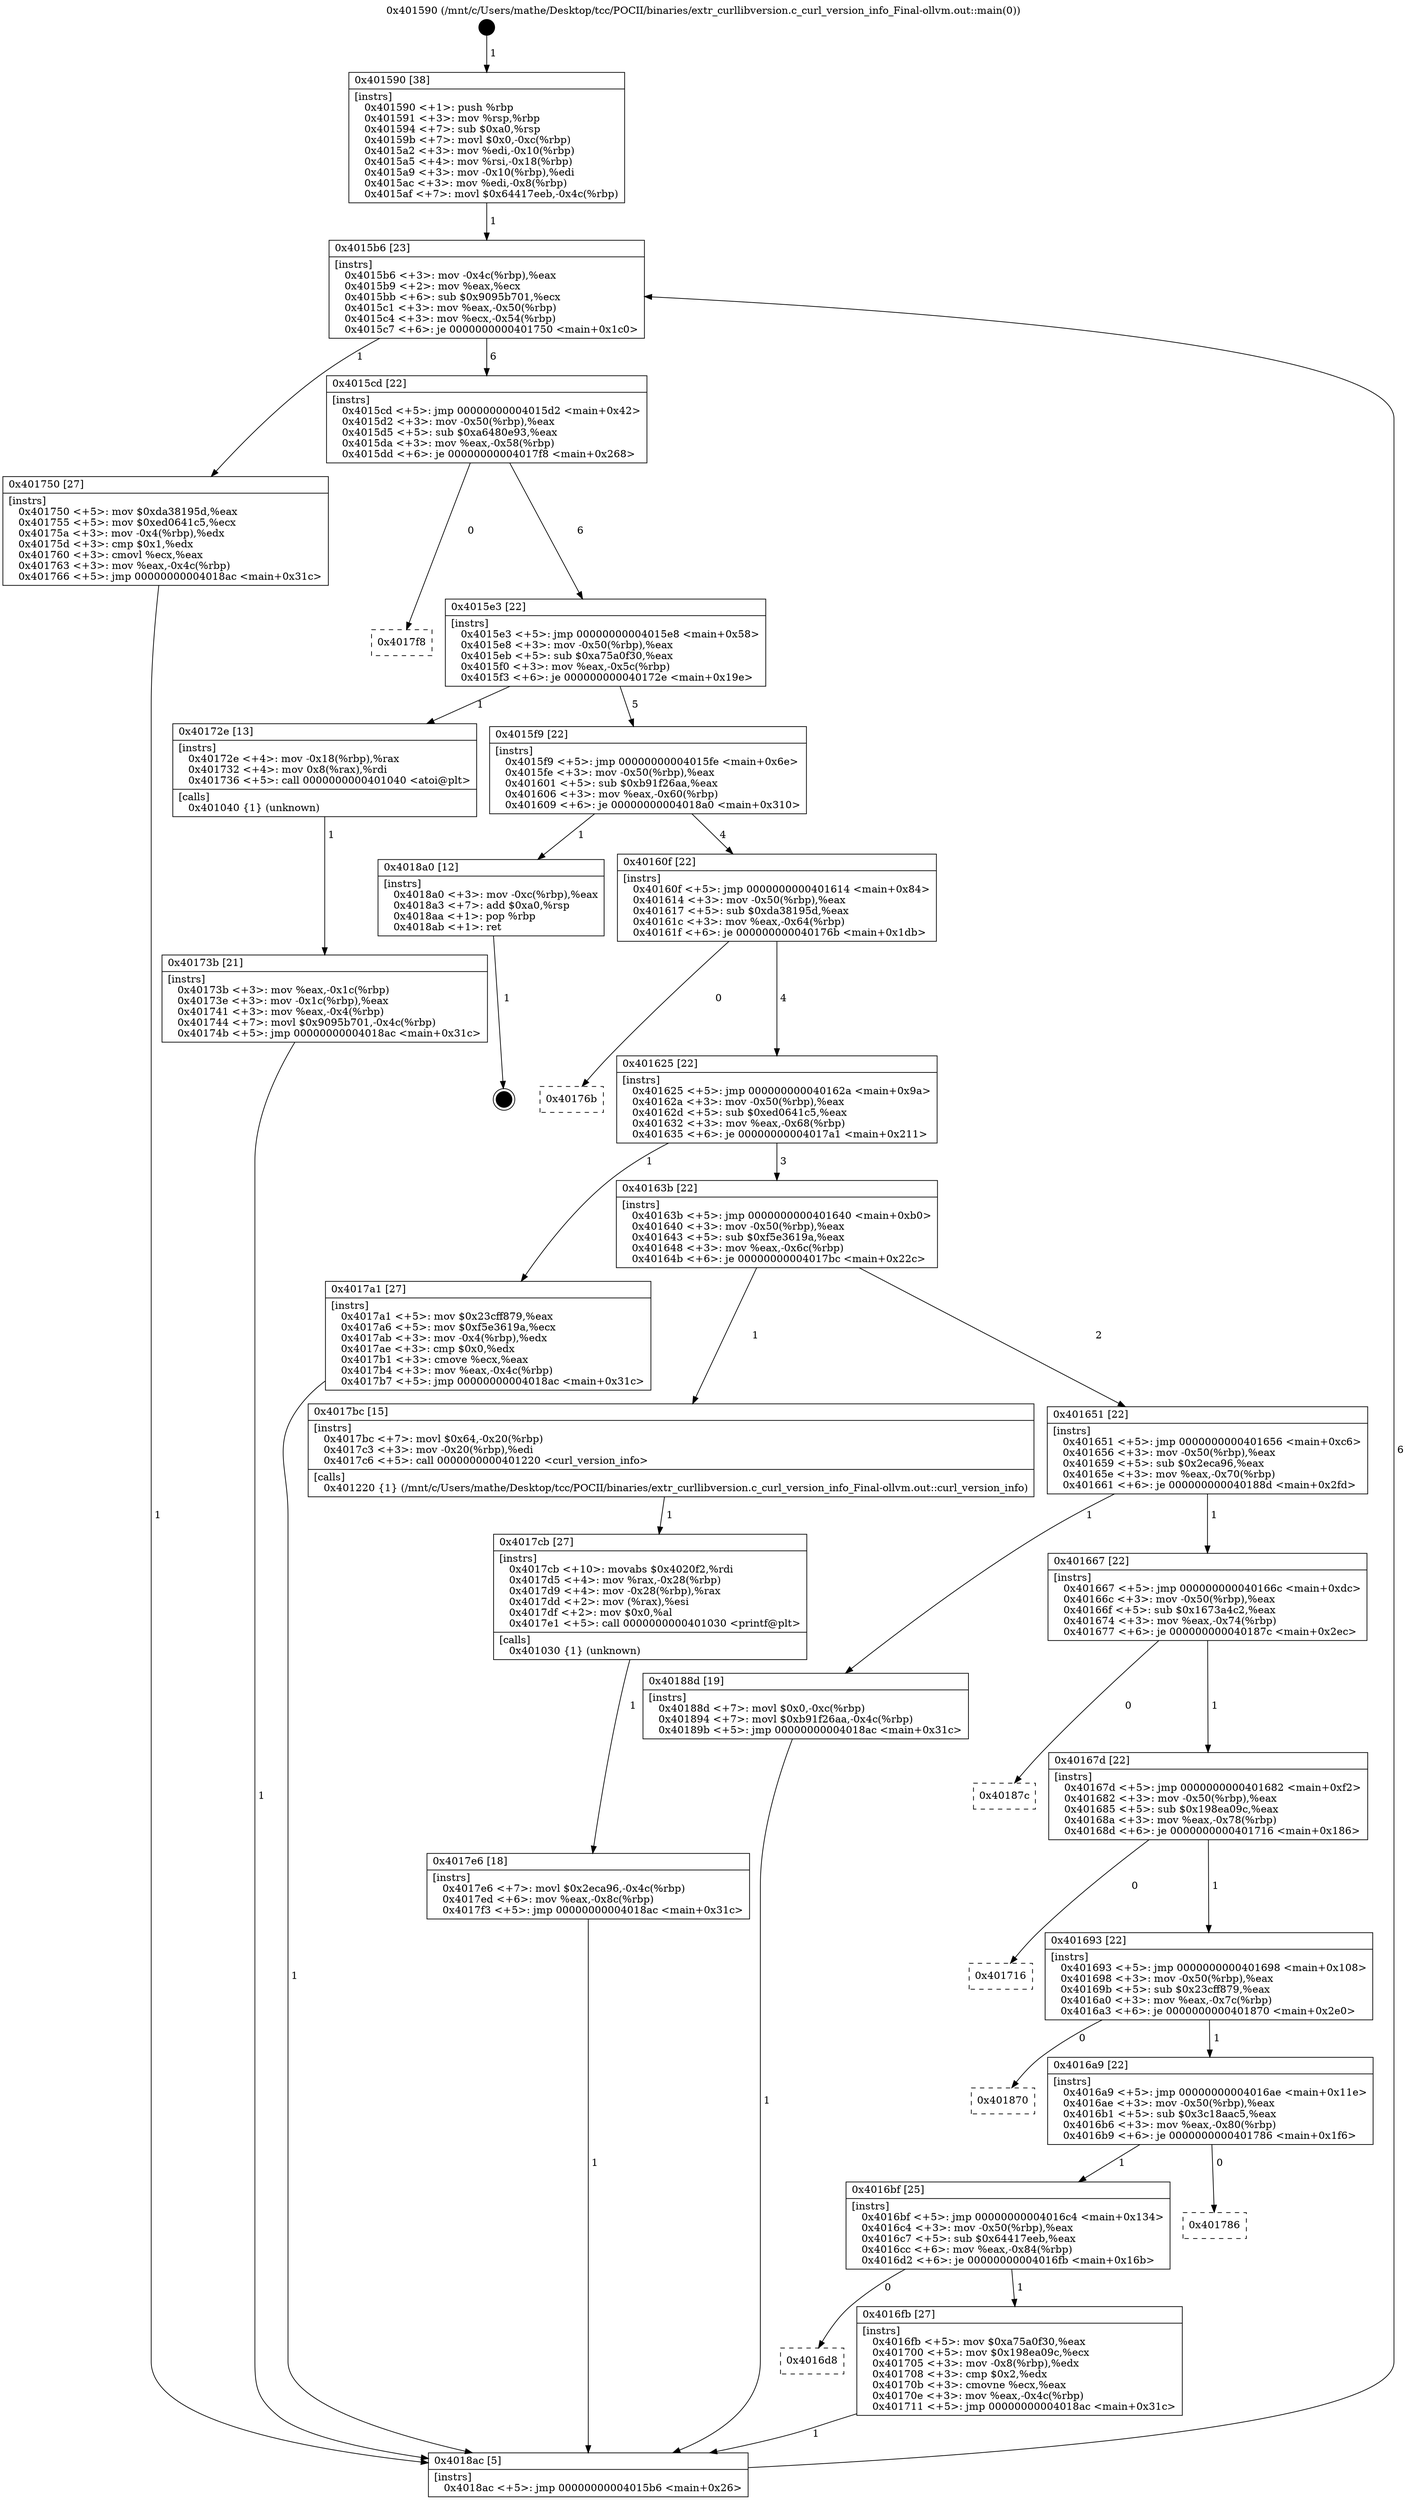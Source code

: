 digraph "0x401590" {
  label = "0x401590 (/mnt/c/Users/mathe/Desktop/tcc/POCII/binaries/extr_curllibversion.c_curl_version_info_Final-ollvm.out::main(0))"
  labelloc = "t"
  node[shape=record]

  Entry [label="",width=0.3,height=0.3,shape=circle,fillcolor=black,style=filled]
  "0x4015b6" [label="{
     0x4015b6 [23]\l
     | [instrs]\l
     &nbsp;&nbsp;0x4015b6 \<+3\>: mov -0x4c(%rbp),%eax\l
     &nbsp;&nbsp;0x4015b9 \<+2\>: mov %eax,%ecx\l
     &nbsp;&nbsp;0x4015bb \<+6\>: sub $0x9095b701,%ecx\l
     &nbsp;&nbsp;0x4015c1 \<+3\>: mov %eax,-0x50(%rbp)\l
     &nbsp;&nbsp;0x4015c4 \<+3\>: mov %ecx,-0x54(%rbp)\l
     &nbsp;&nbsp;0x4015c7 \<+6\>: je 0000000000401750 \<main+0x1c0\>\l
  }"]
  "0x401750" [label="{
     0x401750 [27]\l
     | [instrs]\l
     &nbsp;&nbsp;0x401750 \<+5\>: mov $0xda38195d,%eax\l
     &nbsp;&nbsp;0x401755 \<+5\>: mov $0xed0641c5,%ecx\l
     &nbsp;&nbsp;0x40175a \<+3\>: mov -0x4(%rbp),%edx\l
     &nbsp;&nbsp;0x40175d \<+3\>: cmp $0x1,%edx\l
     &nbsp;&nbsp;0x401760 \<+3\>: cmovl %ecx,%eax\l
     &nbsp;&nbsp;0x401763 \<+3\>: mov %eax,-0x4c(%rbp)\l
     &nbsp;&nbsp;0x401766 \<+5\>: jmp 00000000004018ac \<main+0x31c\>\l
  }"]
  "0x4015cd" [label="{
     0x4015cd [22]\l
     | [instrs]\l
     &nbsp;&nbsp;0x4015cd \<+5\>: jmp 00000000004015d2 \<main+0x42\>\l
     &nbsp;&nbsp;0x4015d2 \<+3\>: mov -0x50(%rbp),%eax\l
     &nbsp;&nbsp;0x4015d5 \<+5\>: sub $0xa6480e93,%eax\l
     &nbsp;&nbsp;0x4015da \<+3\>: mov %eax,-0x58(%rbp)\l
     &nbsp;&nbsp;0x4015dd \<+6\>: je 00000000004017f8 \<main+0x268\>\l
  }"]
  Exit [label="",width=0.3,height=0.3,shape=circle,fillcolor=black,style=filled,peripheries=2]
  "0x4017f8" [label="{
     0x4017f8\l
  }", style=dashed]
  "0x4015e3" [label="{
     0x4015e3 [22]\l
     | [instrs]\l
     &nbsp;&nbsp;0x4015e3 \<+5\>: jmp 00000000004015e8 \<main+0x58\>\l
     &nbsp;&nbsp;0x4015e8 \<+3\>: mov -0x50(%rbp),%eax\l
     &nbsp;&nbsp;0x4015eb \<+5\>: sub $0xa75a0f30,%eax\l
     &nbsp;&nbsp;0x4015f0 \<+3\>: mov %eax,-0x5c(%rbp)\l
     &nbsp;&nbsp;0x4015f3 \<+6\>: je 000000000040172e \<main+0x19e\>\l
  }"]
  "0x4017e6" [label="{
     0x4017e6 [18]\l
     | [instrs]\l
     &nbsp;&nbsp;0x4017e6 \<+7\>: movl $0x2eca96,-0x4c(%rbp)\l
     &nbsp;&nbsp;0x4017ed \<+6\>: mov %eax,-0x8c(%rbp)\l
     &nbsp;&nbsp;0x4017f3 \<+5\>: jmp 00000000004018ac \<main+0x31c\>\l
  }"]
  "0x40172e" [label="{
     0x40172e [13]\l
     | [instrs]\l
     &nbsp;&nbsp;0x40172e \<+4\>: mov -0x18(%rbp),%rax\l
     &nbsp;&nbsp;0x401732 \<+4\>: mov 0x8(%rax),%rdi\l
     &nbsp;&nbsp;0x401736 \<+5\>: call 0000000000401040 \<atoi@plt\>\l
     | [calls]\l
     &nbsp;&nbsp;0x401040 \{1\} (unknown)\l
  }"]
  "0x4015f9" [label="{
     0x4015f9 [22]\l
     | [instrs]\l
     &nbsp;&nbsp;0x4015f9 \<+5\>: jmp 00000000004015fe \<main+0x6e\>\l
     &nbsp;&nbsp;0x4015fe \<+3\>: mov -0x50(%rbp),%eax\l
     &nbsp;&nbsp;0x401601 \<+5\>: sub $0xb91f26aa,%eax\l
     &nbsp;&nbsp;0x401606 \<+3\>: mov %eax,-0x60(%rbp)\l
     &nbsp;&nbsp;0x401609 \<+6\>: je 00000000004018a0 \<main+0x310\>\l
  }"]
  "0x4017cb" [label="{
     0x4017cb [27]\l
     | [instrs]\l
     &nbsp;&nbsp;0x4017cb \<+10\>: movabs $0x4020f2,%rdi\l
     &nbsp;&nbsp;0x4017d5 \<+4\>: mov %rax,-0x28(%rbp)\l
     &nbsp;&nbsp;0x4017d9 \<+4\>: mov -0x28(%rbp),%rax\l
     &nbsp;&nbsp;0x4017dd \<+2\>: mov (%rax),%esi\l
     &nbsp;&nbsp;0x4017df \<+2\>: mov $0x0,%al\l
     &nbsp;&nbsp;0x4017e1 \<+5\>: call 0000000000401030 \<printf@plt\>\l
     | [calls]\l
     &nbsp;&nbsp;0x401030 \{1\} (unknown)\l
  }"]
  "0x4018a0" [label="{
     0x4018a0 [12]\l
     | [instrs]\l
     &nbsp;&nbsp;0x4018a0 \<+3\>: mov -0xc(%rbp),%eax\l
     &nbsp;&nbsp;0x4018a3 \<+7\>: add $0xa0,%rsp\l
     &nbsp;&nbsp;0x4018aa \<+1\>: pop %rbp\l
     &nbsp;&nbsp;0x4018ab \<+1\>: ret\l
  }"]
  "0x40160f" [label="{
     0x40160f [22]\l
     | [instrs]\l
     &nbsp;&nbsp;0x40160f \<+5\>: jmp 0000000000401614 \<main+0x84\>\l
     &nbsp;&nbsp;0x401614 \<+3\>: mov -0x50(%rbp),%eax\l
     &nbsp;&nbsp;0x401617 \<+5\>: sub $0xda38195d,%eax\l
     &nbsp;&nbsp;0x40161c \<+3\>: mov %eax,-0x64(%rbp)\l
     &nbsp;&nbsp;0x40161f \<+6\>: je 000000000040176b \<main+0x1db\>\l
  }"]
  "0x40173b" [label="{
     0x40173b [21]\l
     | [instrs]\l
     &nbsp;&nbsp;0x40173b \<+3\>: mov %eax,-0x1c(%rbp)\l
     &nbsp;&nbsp;0x40173e \<+3\>: mov -0x1c(%rbp),%eax\l
     &nbsp;&nbsp;0x401741 \<+3\>: mov %eax,-0x4(%rbp)\l
     &nbsp;&nbsp;0x401744 \<+7\>: movl $0x9095b701,-0x4c(%rbp)\l
     &nbsp;&nbsp;0x40174b \<+5\>: jmp 00000000004018ac \<main+0x31c\>\l
  }"]
  "0x40176b" [label="{
     0x40176b\l
  }", style=dashed]
  "0x401625" [label="{
     0x401625 [22]\l
     | [instrs]\l
     &nbsp;&nbsp;0x401625 \<+5\>: jmp 000000000040162a \<main+0x9a\>\l
     &nbsp;&nbsp;0x40162a \<+3\>: mov -0x50(%rbp),%eax\l
     &nbsp;&nbsp;0x40162d \<+5\>: sub $0xed0641c5,%eax\l
     &nbsp;&nbsp;0x401632 \<+3\>: mov %eax,-0x68(%rbp)\l
     &nbsp;&nbsp;0x401635 \<+6\>: je 00000000004017a1 \<main+0x211\>\l
  }"]
  "0x401590" [label="{
     0x401590 [38]\l
     | [instrs]\l
     &nbsp;&nbsp;0x401590 \<+1\>: push %rbp\l
     &nbsp;&nbsp;0x401591 \<+3\>: mov %rsp,%rbp\l
     &nbsp;&nbsp;0x401594 \<+7\>: sub $0xa0,%rsp\l
     &nbsp;&nbsp;0x40159b \<+7\>: movl $0x0,-0xc(%rbp)\l
     &nbsp;&nbsp;0x4015a2 \<+3\>: mov %edi,-0x10(%rbp)\l
     &nbsp;&nbsp;0x4015a5 \<+4\>: mov %rsi,-0x18(%rbp)\l
     &nbsp;&nbsp;0x4015a9 \<+3\>: mov -0x10(%rbp),%edi\l
     &nbsp;&nbsp;0x4015ac \<+3\>: mov %edi,-0x8(%rbp)\l
     &nbsp;&nbsp;0x4015af \<+7\>: movl $0x64417eeb,-0x4c(%rbp)\l
  }"]
  "0x4017a1" [label="{
     0x4017a1 [27]\l
     | [instrs]\l
     &nbsp;&nbsp;0x4017a1 \<+5\>: mov $0x23cff879,%eax\l
     &nbsp;&nbsp;0x4017a6 \<+5\>: mov $0xf5e3619a,%ecx\l
     &nbsp;&nbsp;0x4017ab \<+3\>: mov -0x4(%rbp),%edx\l
     &nbsp;&nbsp;0x4017ae \<+3\>: cmp $0x0,%edx\l
     &nbsp;&nbsp;0x4017b1 \<+3\>: cmove %ecx,%eax\l
     &nbsp;&nbsp;0x4017b4 \<+3\>: mov %eax,-0x4c(%rbp)\l
     &nbsp;&nbsp;0x4017b7 \<+5\>: jmp 00000000004018ac \<main+0x31c\>\l
  }"]
  "0x40163b" [label="{
     0x40163b [22]\l
     | [instrs]\l
     &nbsp;&nbsp;0x40163b \<+5\>: jmp 0000000000401640 \<main+0xb0\>\l
     &nbsp;&nbsp;0x401640 \<+3\>: mov -0x50(%rbp),%eax\l
     &nbsp;&nbsp;0x401643 \<+5\>: sub $0xf5e3619a,%eax\l
     &nbsp;&nbsp;0x401648 \<+3\>: mov %eax,-0x6c(%rbp)\l
     &nbsp;&nbsp;0x40164b \<+6\>: je 00000000004017bc \<main+0x22c\>\l
  }"]
  "0x4018ac" [label="{
     0x4018ac [5]\l
     | [instrs]\l
     &nbsp;&nbsp;0x4018ac \<+5\>: jmp 00000000004015b6 \<main+0x26\>\l
  }"]
  "0x4017bc" [label="{
     0x4017bc [15]\l
     | [instrs]\l
     &nbsp;&nbsp;0x4017bc \<+7\>: movl $0x64,-0x20(%rbp)\l
     &nbsp;&nbsp;0x4017c3 \<+3\>: mov -0x20(%rbp),%edi\l
     &nbsp;&nbsp;0x4017c6 \<+5\>: call 0000000000401220 \<curl_version_info\>\l
     | [calls]\l
     &nbsp;&nbsp;0x401220 \{1\} (/mnt/c/Users/mathe/Desktop/tcc/POCII/binaries/extr_curllibversion.c_curl_version_info_Final-ollvm.out::curl_version_info)\l
  }"]
  "0x401651" [label="{
     0x401651 [22]\l
     | [instrs]\l
     &nbsp;&nbsp;0x401651 \<+5\>: jmp 0000000000401656 \<main+0xc6\>\l
     &nbsp;&nbsp;0x401656 \<+3\>: mov -0x50(%rbp),%eax\l
     &nbsp;&nbsp;0x401659 \<+5\>: sub $0x2eca96,%eax\l
     &nbsp;&nbsp;0x40165e \<+3\>: mov %eax,-0x70(%rbp)\l
     &nbsp;&nbsp;0x401661 \<+6\>: je 000000000040188d \<main+0x2fd\>\l
  }"]
  "0x4016d8" [label="{
     0x4016d8\l
  }", style=dashed]
  "0x40188d" [label="{
     0x40188d [19]\l
     | [instrs]\l
     &nbsp;&nbsp;0x40188d \<+7\>: movl $0x0,-0xc(%rbp)\l
     &nbsp;&nbsp;0x401894 \<+7\>: movl $0xb91f26aa,-0x4c(%rbp)\l
     &nbsp;&nbsp;0x40189b \<+5\>: jmp 00000000004018ac \<main+0x31c\>\l
  }"]
  "0x401667" [label="{
     0x401667 [22]\l
     | [instrs]\l
     &nbsp;&nbsp;0x401667 \<+5\>: jmp 000000000040166c \<main+0xdc\>\l
     &nbsp;&nbsp;0x40166c \<+3\>: mov -0x50(%rbp),%eax\l
     &nbsp;&nbsp;0x40166f \<+5\>: sub $0x1673a4c2,%eax\l
     &nbsp;&nbsp;0x401674 \<+3\>: mov %eax,-0x74(%rbp)\l
     &nbsp;&nbsp;0x401677 \<+6\>: je 000000000040187c \<main+0x2ec\>\l
  }"]
  "0x4016fb" [label="{
     0x4016fb [27]\l
     | [instrs]\l
     &nbsp;&nbsp;0x4016fb \<+5\>: mov $0xa75a0f30,%eax\l
     &nbsp;&nbsp;0x401700 \<+5\>: mov $0x198ea09c,%ecx\l
     &nbsp;&nbsp;0x401705 \<+3\>: mov -0x8(%rbp),%edx\l
     &nbsp;&nbsp;0x401708 \<+3\>: cmp $0x2,%edx\l
     &nbsp;&nbsp;0x40170b \<+3\>: cmovne %ecx,%eax\l
     &nbsp;&nbsp;0x40170e \<+3\>: mov %eax,-0x4c(%rbp)\l
     &nbsp;&nbsp;0x401711 \<+5\>: jmp 00000000004018ac \<main+0x31c\>\l
  }"]
  "0x40187c" [label="{
     0x40187c\l
  }", style=dashed]
  "0x40167d" [label="{
     0x40167d [22]\l
     | [instrs]\l
     &nbsp;&nbsp;0x40167d \<+5\>: jmp 0000000000401682 \<main+0xf2\>\l
     &nbsp;&nbsp;0x401682 \<+3\>: mov -0x50(%rbp),%eax\l
     &nbsp;&nbsp;0x401685 \<+5\>: sub $0x198ea09c,%eax\l
     &nbsp;&nbsp;0x40168a \<+3\>: mov %eax,-0x78(%rbp)\l
     &nbsp;&nbsp;0x40168d \<+6\>: je 0000000000401716 \<main+0x186\>\l
  }"]
  "0x4016bf" [label="{
     0x4016bf [25]\l
     | [instrs]\l
     &nbsp;&nbsp;0x4016bf \<+5\>: jmp 00000000004016c4 \<main+0x134\>\l
     &nbsp;&nbsp;0x4016c4 \<+3\>: mov -0x50(%rbp),%eax\l
     &nbsp;&nbsp;0x4016c7 \<+5\>: sub $0x64417eeb,%eax\l
     &nbsp;&nbsp;0x4016cc \<+6\>: mov %eax,-0x84(%rbp)\l
     &nbsp;&nbsp;0x4016d2 \<+6\>: je 00000000004016fb \<main+0x16b\>\l
  }"]
  "0x401716" [label="{
     0x401716\l
  }", style=dashed]
  "0x401693" [label="{
     0x401693 [22]\l
     | [instrs]\l
     &nbsp;&nbsp;0x401693 \<+5\>: jmp 0000000000401698 \<main+0x108\>\l
     &nbsp;&nbsp;0x401698 \<+3\>: mov -0x50(%rbp),%eax\l
     &nbsp;&nbsp;0x40169b \<+5\>: sub $0x23cff879,%eax\l
     &nbsp;&nbsp;0x4016a0 \<+3\>: mov %eax,-0x7c(%rbp)\l
     &nbsp;&nbsp;0x4016a3 \<+6\>: je 0000000000401870 \<main+0x2e0\>\l
  }"]
  "0x401786" [label="{
     0x401786\l
  }", style=dashed]
  "0x401870" [label="{
     0x401870\l
  }", style=dashed]
  "0x4016a9" [label="{
     0x4016a9 [22]\l
     | [instrs]\l
     &nbsp;&nbsp;0x4016a9 \<+5\>: jmp 00000000004016ae \<main+0x11e\>\l
     &nbsp;&nbsp;0x4016ae \<+3\>: mov -0x50(%rbp),%eax\l
     &nbsp;&nbsp;0x4016b1 \<+5\>: sub $0x3c18aac5,%eax\l
     &nbsp;&nbsp;0x4016b6 \<+3\>: mov %eax,-0x80(%rbp)\l
     &nbsp;&nbsp;0x4016b9 \<+6\>: je 0000000000401786 \<main+0x1f6\>\l
  }"]
  Entry -> "0x401590" [label=" 1"]
  "0x4015b6" -> "0x401750" [label=" 1"]
  "0x4015b6" -> "0x4015cd" [label=" 6"]
  "0x4018a0" -> Exit [label=" 1"]
  "0x4015cd" -> "0x4017f8" [label=" 0"]
  "0x4015cd" -> "0x4015e3" [label=" 6"]
  "0x40188d" -> "0x4018ac" [label=" 1"]
  "0x4015e3" -> "0x40172e" [label=" 1"]
  "0x4015e3" -> "0x4015f9" [label=" 5"]
  "0x4017e6" -> "0x4018ac" [label=" 1"]
  "0x4015f9" -> "0x4018a0" [label=" 1"]
  "0x4015f9" -> "0x40160f" [label=" 4"]
  "0x4017cb" -> "0x4017e6" [label=" 1"]
  "0x40160f" -> "0x40176b" [label=" 0"]
  "0x40160f" -> "0x401625" [label=" 4"]
  "0x4017bc" -> "0x4017cb" [label=" 1"]
  "0x401625" -> "0x4017a1" [label=" 1"]
  "0x401625" -> "0x40163b" [label=" 3"]
  "0x4017a1" -> "0x4018ac" [label=" 1"]
  "0x40163b" -> "0x4017bc" [label=" 1"]
  "0x40163b" -> "0x401651" [label=" 2"]
  "0x401750" -> "0x4018ac" [label=" 1"]
  "0x401651" -> "0x40188d" [label=" 1"]
  "0x401651" -> "0x401667" [label=" 1"]
  "0x40173b" -> "0x4018ac" [label=" 1"]
  "0x401667" -> "0x40187c" [label=" 0"]
  "0x401667" -> "0x40167d" [label=" 1"]
  "0x40172e" -> "0x40173b" [label=" 1"]
  "0x40167d" -> "0x401716" [label=" 0"]
  "0x40167d" -> "0x401693" [label=" 1"]
  "0x401590" -> "0x4015b6" [label=" 1"]
  "0x401693" -> "0x401870" [label=" 0"]
  "0x401693" -> "0x4016a9" [label=" 1"]
  "0x4016fb" -> "0x4018ac" [label=" 1"]
  "0x4016a9" -> "0x401786" [label=" 0"]
  "0x4016a9" -> "0x4016bf" [label=" 1"]
  "0x4018ac" -> "0x4015b6" [label=" 6"]
  "0x4016bf" -> "0x4016fb" [label=" 1"]
  "0x4016bf" -> "0x4016d8" [label=" 0"]
}
